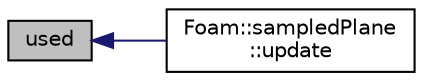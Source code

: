digraph "used"
{
  bgcolor="transparent";
  edge [fontname="Helvetica",fontsize="10",labelfontname="Helvetica",labelfontsize="10"];
  node [fontname="Helvetica",fontsize="10",shape=record];
  rankdir="LR";
  Node1 [label="used",height=0.2,width=0.4,color="black", fillcolor="grey75", style="filled", fontcolor="black"];
  Node1 -> Node2 [dir="back",color="midnightblue",fontsize="10",style="solid",fontname="Helvetica"];
  Node2 [label="Foam::sampledPlane\l::update",height=0.2,width=0.4,color="black",URL="$a02304.html#aa2aac016e2bf7b5bd2b271786c2791aa",tooltip="Update the surface as required. "];
}
